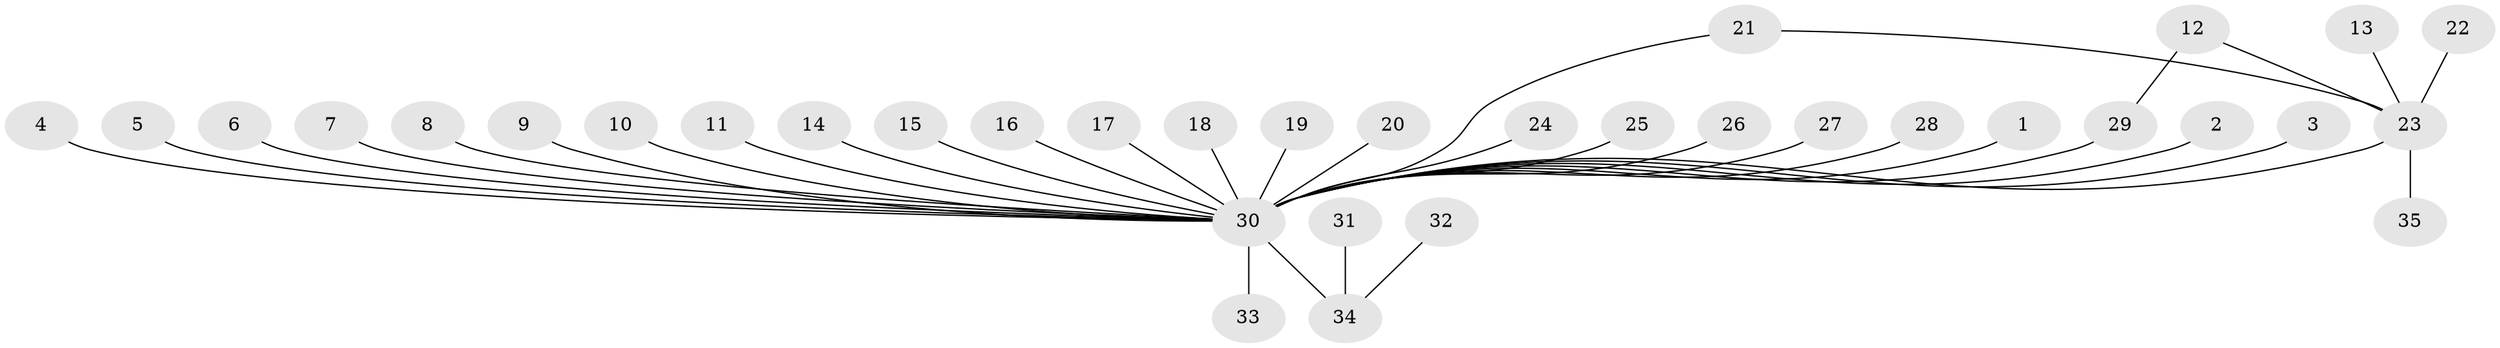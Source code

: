 // original degree distribution, {7: 0.014492753623188406, 34: 0.014492753623188406, 3: 0.057971014492753624, 1: 0.6521739130434783, 5: 0.028985507246376812, 6: 0.014492753623188406, 2: 0.21739130434782608}
// Generated by graph-tools (version 1.1) at 2025/49/03/09/25 03:49:54]
// undirected, 35 vertices, 36 edges
graph export_dot {
graph [start="1"]
  node [color=gray90,style=filled];
  1;
  2;
  3;
  4;
  5;
  6;
  7;
  8;
  9;
  10;
  11;
  12;
  13;
  14;
  15;
  16;
  17;
  18;
  19;
  20;
  21;
  22;
  23;
  24;
  25;
  26;
  27;
  28;
  29;
  30;
  31;
  32;
  33;
  34;
  35;
  1 -- 30 [weight=1.0];
  2 -- 30 [weight=1.0];
  3 -- 30 [weight=1.0];
  4 -- 30 [weight=1.0];
  5 -- 30 [weight=1.0];
  6 -- 30 [weight=1.0];
  7 -- 30 [weight=1.0];
  8 -- 30 [weight=1.0];
  9 -- 30 [weight=1.0];
  10 -- 30 [weight=1.0];
  11 -- 30 [weight=1.0];
  12 -- 23 [weight=1.0];
  12 -- 29 [weight=1.0];
  13 -- 23 [weight=1.0];
  14 -- 30 [weight=1.0];
  15 -- 30 [weight=1.0];
  16 -- 30 [weight=1.0];
  17 -- 30 [weight=1.0];
  18 -- 30 [weight=1.0];
  19 -- 30 [weight=1.0];
  20 -- 30 [weight=1.0];
  21 -- 23 [weight=1.0];
  21 -- 30 [weight=1.0];
  22 -- 23 [weight=1.0];
  23 -- 30 [weight=1.0];
  23 -- 35 [weight=1.0];
  24 -- 30 [weight=1.0];
  25 -- 30 [weight=1.0];
  26 -- 30 [weight=1.0];
  27 -- 30 [weight=1.0];
  28 -- 30 [weight=1.0];
  29 -- 30 [weight=1.0];
  30 -- 33 [weight=1.0];
  30 -- 34 [weight=2.0];
  31 -- 34 [weight=1.0];
  32 -- 34 [weight=1.0];
}
